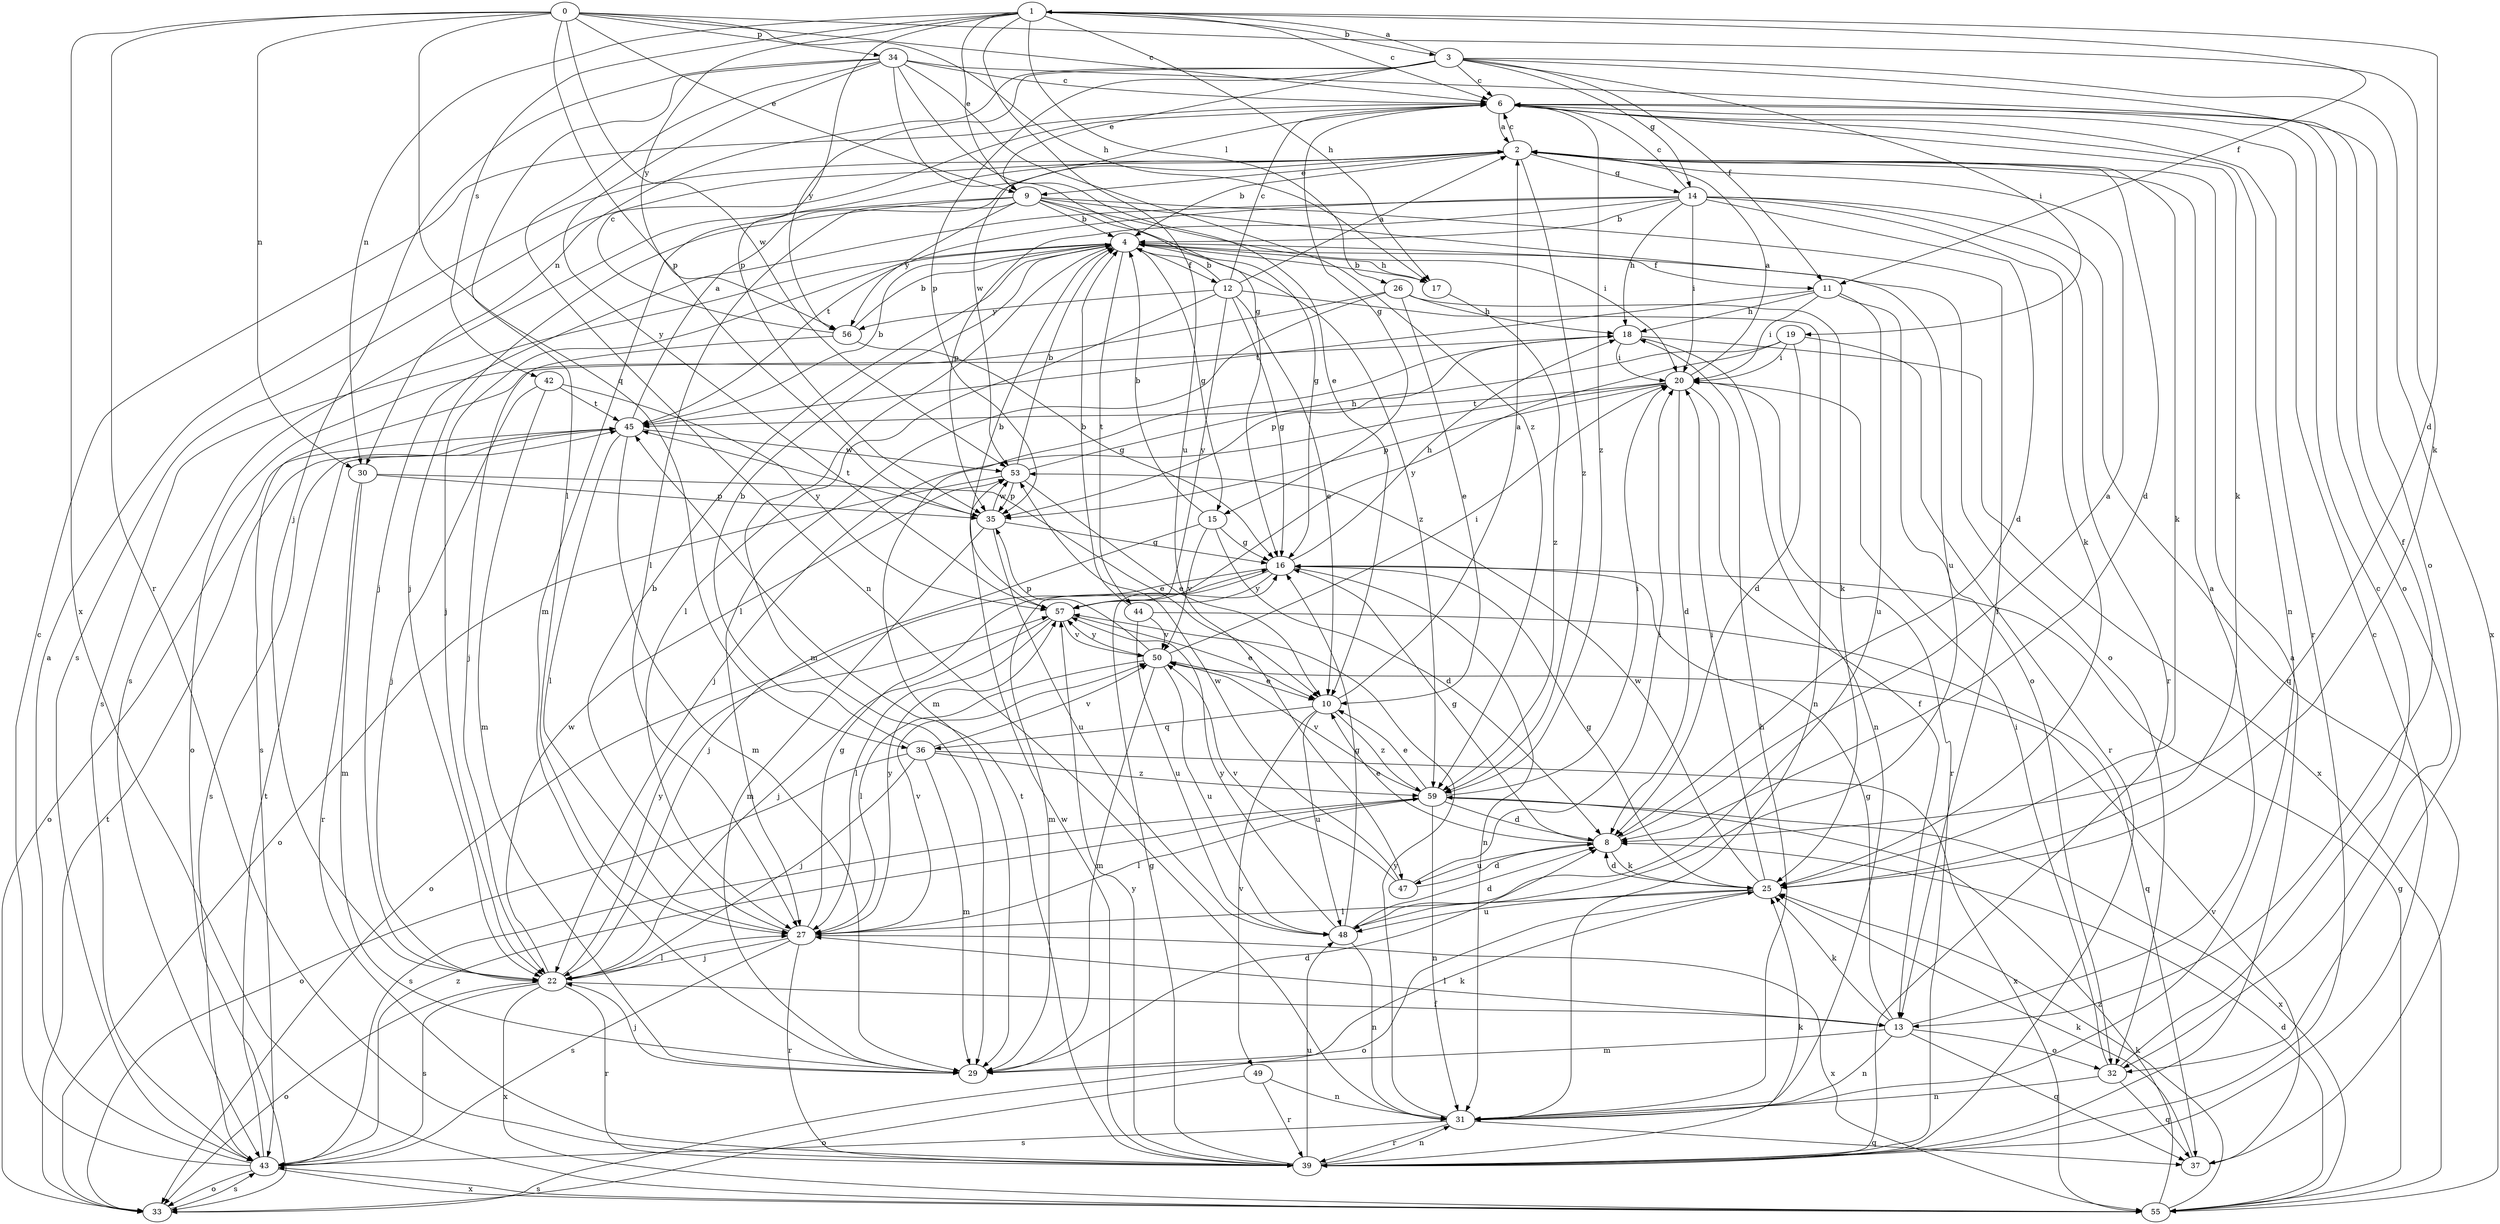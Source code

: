 strict digraph  {
0;
1;
2;
3;
4;
6;
8;
9;
10;
11;
12;
13;
14;
15;
16;
17;
18;
19;
20;
22;
25;
26;
27;
29;
30;
31;
32;
33;
34;
35;
36;
37;
39;
42;
43;
44;
45;
47;
48;
49;
50;
53;
55;
56;
57;
59;
0 -> 6  [label=c];
0 -> 9  [label=e];
0 -> 17  [label=h];
0 -> 25  [label=k];
0 -> 30  [label=n];
0 -> 34  [label=p];
0 -> 35  [label=p];
0 -> 36  [label=q];
0 -> 39  [label=r];
0 -> 53  [label=w];
0 -> 55  [label=x];
1 -> 3  [label=b];
1 -> 6  [label=c];
1 -> 8  [label=d];
1 -> 9  [label=e];
1 -> 11  [label=f];
1 -> 17  [label=h];
1 -> 26  [label=l];
1 -> 30  [label=n];
1 -> 35  [label=p];
1 -> 42  [label=s];
1 -> 47  [label=u];
1 -> 56  [label=y];
2 -> 4  [label=b];
2 -> 6  [label=c];
2 -> 8  [label=d];
2 -> 9  [label=e];
2 -> 14  [label=g];
2 -> 25  [label=k];
2 -> 29  [label=m];
2 -> 43  [label=s];
2 -> 59  [label=z];
3 -> 1  [label=a];
3 -> 6  [label=c];
3 -> 9  [label=e];
3 -> 11  [label=f];
3 -> 14  [label=g];
3 -> 19  [label=i];
3 -> 30  [label=n];
3 -> 32  [label=o];
3 -> 35  [label=p];
3 -> 55  [label=x];
3 -> 56  [label=y];
4 -> 11  [label=f];
4 -> 12  [label=f];
4 -> 15  [label=g];
4 -> 17  [label=h];
4 -> 22  [label=j];
4 -> 29  [label=m];
4 -> 32  [label=o];
4 -> 43  [label=s];
4 -> 44  [label=t];
4 -> 59  [label=z];
6 -> 2  [label=a];
6 -> 15  [label=g];
6 -> 25  [label=k];
6 -> 31  [label=n];
6 -> 32  [label=o];
6 -> 39  [label=r];
6 -> 53  [label=w];
6 -> 59  [label=z];
8 -> 2  [label=a];
8 -> 10  [label=e];
8 -> 16  [label=g];
8 -> 25  [label=k];
8 -> 47  [label=u];
9 -> 4  [label=b];
9 -> 13  [label=f];
9 -> 16  [label=g];
9 -> 20  [label=i];
9 -> 22  [label=j];
9 -> 27  [label=l];
9 -> 43  [label=s];
9 -> 48  [label=u];
9 -> 56  [label=y];
10 -> 2  [label=a];
10 -> 36  [label=q];
10 -> 48  [label=u];
10 -> 49  [label=v];
10 -> 59  [label=z];
11 -> 18  [label=h];
11 -> 20  [label=i];
11 -> 32  [label=o];
11 -> 45  [label=t];
11 -> 48  [label=u];
12 -> 2  [label=a];
12 -> 4  [label=b];
12 -> 6  [label=c];
12 -> 10  [label=e];
12 -> 16  [label=g];
12 -> 27  [label=l];
12 -> 31  [label=n];
12 -> 56  [label=y];
12 -> 57  [label=y];
13 -> 2  [label=a];
13 -> 16  [label=g];
13 -> 25  [label=k];
13 -> 27  [label=l];
13 -> 29  [label=m];
13 -> 31  [label=n];
13 -> 32  [label=o];
13 -> 37  [label=q];
14 -> 4  [label=b];
14 -> 6  [label=c];
14 -> 8  [label=d];
14 -> 18  [label=h];
14 -> 20  [label=i];
14 -> 22  [label=j];
14 -> 25  [label=k];
14 -> 35  [label=p];
14 -> 37  [label=q];
14 -> 39  [label=r];
14 -> 45  [label=t];
15 -> 4  [label=b];
15 -> 8  [label=d];
15 -> 16  [label=g];
15 -> 22  [label=j];
15 -> 50  [label=v];
16 -> 18  [label=h];
16 -> 29  [label=m];
16 -> 31  [label=n];
16 -> 33  [label=o];
16 -> 57  [label=y];
17 -> 4  [label=b];
17 -> 59  [label=z];
18 -> 20  [label=i];
18 -> 29  [label=m];
18 -> 31  [label=n];
18 -> 43  [label=s];
18 -> 55  [label=x];
19 -> 8  [label=d];
19 -> 20  [label=i];
19 -> 35  [label=p];
19 -> 39  [label=r];
19 -> 57  [label=y];
20 -> 2  [label=a];
20 -> 8  [label=d];
20 -> 13  [label=f];
20 -> 22  [label=j];
20 -> 35  [label=p];
20 -> 39  [label=r];
20 -> 45  [label=t];
22 -> 13  [label=f];
22 -> 27  [label=l];
22 -> 33  [label=o];
22 -> 39  [label=r];
22 -> 43  [label=s];
22 -> 53  [label=w];
22 -> 55  [label=x];
22 -> 57  [label=y];
25 -> 8  [label=d];
25 -> 16  [label=g];
25 -> 20  [label=i];
25 -> 27  [label=l];
25 -> 33  [label=o];
25 -> 48  [label=u];
25 -> 53  [label=w];
26 -> 10  [label=e];
26 -> 18  [label=h];
26 -> 25  [label=k];
26 -> 27  [label=l];
26 -> 33  [label=o];
27 -> 4  [label=b];
27 -> 16  [label=g];
27 -> 22  [label=j];
27 -> 39  [label=r];
27 -> 43  [label=s];
27 -> 50  [label=v];
27 -> 55  [label=x];
27 -> 57  [label=y];
29 -> 8  [label=d];
29 -> 22  [label=j];
29 -> 25  [label=k];
30 -> 10  [label=e];
30 -> 29  [label=m];
30 -> 35  [label=p];
30 -> 39  [label=r];
31 -> 18  [label=h];
31 -> 37  [label=q];
31 -> 39  [label=r];
31 -> 43  [label=s];
31 -> 57  [label=y];
32 -> 6  [label=c];
32 -> 20  [label=i];
32 -> 31  [label=n];
32 -> 37  [label=q];
33 -> 43  [label=s];
33 -> 45  [label=t];
34 -> 6  [label=c];
34 -> 10  [label=e];
34 -> 13  [label=f];
34 -> 16  [label=g];
34 -> 22  [label=j];
34 -> 27  [label=l];
34 -> 31  [label=n];
34 -> 57  [label=y];
34 -> 59  [label=z];
35 -> 16  [label=g];
35 -> 29  [label=m];
35 -> 45  [label=t];
35 -> 48  [label=u];
35 -> 53  [label=w];
36 -> 4  [label=b];
36 -> 22  [label=j];
36 -> 29  [label=m];
36 -> 33  [label=o];
36 -> 50  [label=v];
36 -> 55  [label=x];
36 -> 59  [label=z];
37 -> 25  [label=k];
37 -> 50  [label=v];
39 -> 2  [label=a];
39 -> 6  [label=c];
39 -> 16  [label=g];
39 -> 25  [label=k];
39 -> 31  [label=n];
39 -> 45  [label=t];
39 -> 48  [label=u];
39 -> 53  [label=w];
39 -> 57  [label=y];
42 -> 22  [label=j];
42 -> 29  [label=m];
42 -> 45  [label=t];
42 -> 57  [label=y];
43 -> 2  [label=a];
43 -> 6  [label=c];
43 -> 33  [label=o];
43 -> 45  [label=t];
43 -> 55  [label=x];
43 -> 59  [label=z];
44 -> 4  [label=b];
44 -> 37  [label=q];
44 -> 48  [label=u];
44 -> 50  [label=v];
45 -> 2  [label=a];
45 -> 4  [label=b];
45 -> 27  [label=l];
45 -> 29  [label=m];
45 -> 33  [label=o];
45 -> 43  [label=s];
45 -> 53  [label=w];
47 -> 8  [label=d];
47 -> 20  [label=i];
47 -> 50  [label=v];
47 -> 53  [label=w];
48 -> 8  [label=d];
48 -> 16  [label=g];
48 -> 31  [label=n];
48 -> 57  [label=y];
49 -> 31  [label=n];
49 -> 33  [label=o];
49 -> 39  [label=r];
50 -> 10  [label=e];
50 -> 20  [label=i];
50 -> 27  [label=l];
50 -> 29  [label=m];
50 -> 35  [label=p];
50 -> 48  [label=u];
50 -> 57  [label=y];
53 -> 4  [label=b];
53 -> 10  [label=e];
53 -> 18  [label=h];
53 -> 33  [label=o];
53 -> 35  [label=p];
55 -> 8  [label=d];
55 -> 16  [label=g];
55 -> 25  [label=k];
55 -> 43  [label=s];
55 -> 59  [label=z];
56 -> 4  [label=b];
56 -> 6  [label=c];
56 -> 16  [label=g];
56 -> 22  [label=j];
57 -> 4  [label=b];
57 -> 10  [label=e];
57 -> 22  [label=j];
57 -> 27  [label=l];
57 -> 50  [label=v];
59 -> 8  [label=d];
59 -> 10  [label=e];
59 -> 20  [label=i];
59 -> 27  [label=l];
59 -> 31  [label=n];
59 -> 43  [label=s];
59 -> 50  [label=v];
59 -> 55  [label=x];
}

